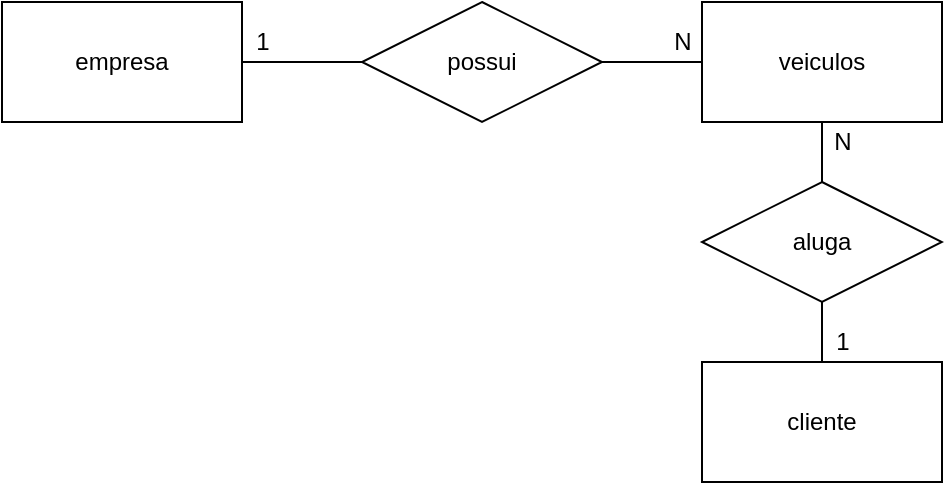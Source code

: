 <mxfile version="14.8.3" type="device"><diagram id="HbjMVZfxheDol8LwFeNk" name="Page-1"><mxGraphModel dx="662" dy="405" grid="1" gridSize="10" guides="1" tooltips="1" connect="1" arrows="1" fold="1" page="1" pageScale="1" pageWidth="827" pageHeight="1169" math="0" shadow="0"><root><mxCell id="0"/><mxCell id="1" parent="0"/><mxCell id="DzWInHjM1TcgXrW6U__E-4" style="edgeStyle=orthogonalEdgeStyle;rounded=0;orthogonalLoop=1;jettySize=auto;html=1;entryX=0;entryY=0.5;entryDx=0;entryDy=0;endArrow=none;endFill=0;" edge="1" parent="1" source="DzWInHjM1TcgXrW6U__E-1" target="DzWInHjM1TcgXrW6U__E-3"><mxGeometry relative="1" as="geometry"/></mxCell><mxCell id="DzWInHjM1TcgXrW6U__E-1" value="empresa" style="rounded=0;whiteSpace=wrap;html=1;" vertex="1" parent="1"><mxGeometry x="50" y="20" width="120" height="60" as="geometry"/></mxCell><mxCell id="DzWInHjM1TcgXrW6U__E-2" value="veiculos" style="rounded=0;whiteSpace=wrap;html=1;" vertex="1" parent="1"><mxGeometry x="400" y="20" width="120" height="60" as="geometry"/></mxCell><mxCell id="DzWInHjM1TcgXrW6U__E-5" style="edgeStyle=orthogonalEdgeStyle;rounded=0;orthogonalLoop=1;jettySize=auto;html=1;entryX=0;entryY=0.5;entryDx=0;entryDy=0;endArrow=none;endFill=0;" edge="1" parent="1" source="DzWInHjM1TcgXrW6U__E-3" target="DzWInHjM1TcgXrW6U__E-2"><mxGeometry relative="1" as="geometry"/></mxCell><mxCell id="DzWInHjM1TcgXrW6U__E-3" value="possui" style="shape=rhombus;perimeter=rhombusPerimeter;whiteSpace=wrap;html=1;align=center;" vertex="1" parent="1"><mxGeometry x="230" y="20" width="120" height="60" as="geometry"/></mxCell><mxCell id="DzWInHjM1TcgXrW6U__E-6" value="1" style="text;html=1;align=center;verticalAlign=middle;resizable=0;points=[];autosize=1;strokeColor=none;" vertex="1" parent="1"><mxGeometry x="170" y="30" width="20" height="20" as="geometry"/></mxCell><mxCell id="DzWInHjM1TcgXrW6U__E-7" value="N" style="text;html=1;align=center;verticalAlign=middle;resizable=0;points=[];autosize=1;strokeColor=none;" vertex="1" parent="1"><mxGeometry x="380" y="30" width="20" height="20" as="geometry"/></mxCell><mxCell id="DzWInHjM1TcgXrW6U__E-8" value="cliente" style="rounded=0;whiteSpace=wrap;html=1;" vertex="1" parent="1"><mxGeometry x="400" y="200" width="120" height="60" as="geometry"/></mxCell><mxCell id="DzWInHjM1TcgXrW6U__E-10" style="edgeStyle=orthogonalEdgeStyle;rounded=0;orthogonalLoop=1;jettySize=auto;html=1;entryX=0.5;entryY=1;entryDx=0;entryDy=0;endArrow=none;endFill=0;" edge="1" parent="1" source="DzWInHjM1TcgXrW6U__E-9" target="DzWInHjM1TcgXrW6U__E-2"><mxGeometry relative="1" as="geometry"/></mxCell><mxCell id="DzWInHjM1TcgXrW6U__E-11" style="edgeStyle=orthogonalEdgeStyle;rounded=0;orthogonalLoop=1;jettySize=auto;html=1;endArrow=none;endFill=0;" edge="1" parent="1" source="DzWInHjM1TcgXrW6U__E-9" target="DzWInHjM1TcgXrW6U__E-8"><mxGeometry relative="1" as="geometry"/></mxCell><mxCell id="DzWInHjM1TcgXrW6U__E-9" value="aluga" style="shape=rhombus;perimeter=rhombusPerimeter;whiteSpace=wrap;html=1;align=center;" vertex="1" parent="1"><mxGeometry x="400" y="110" width="120" height="60" as="geometry"/></mxCell><mxCell id="DzWInHjM1TcgXrW6U__E-12" value="N" style="text;html=1;align=center;verticalAlign=middle;resizable=0;points=[];autosize=1;strokeColor=none;" vertex="1" parent="1"><mxGeometry x="460" y="80" width="20" height="20" as="geometry"/></mxCell><mxCell id="DzWInHjM1TcgXrW6U__E-13" value="1" style="text;html=1;align=center;verticalAlign=middle;resizable=0;points=[];autosize=1;strokeColor=none;" vertex="1" parent="1"><mxGeometry x="460" y="180" width="20" height="20" as="geometry"/></mxCell></root></mxGraphModel></diagram></mxfile>